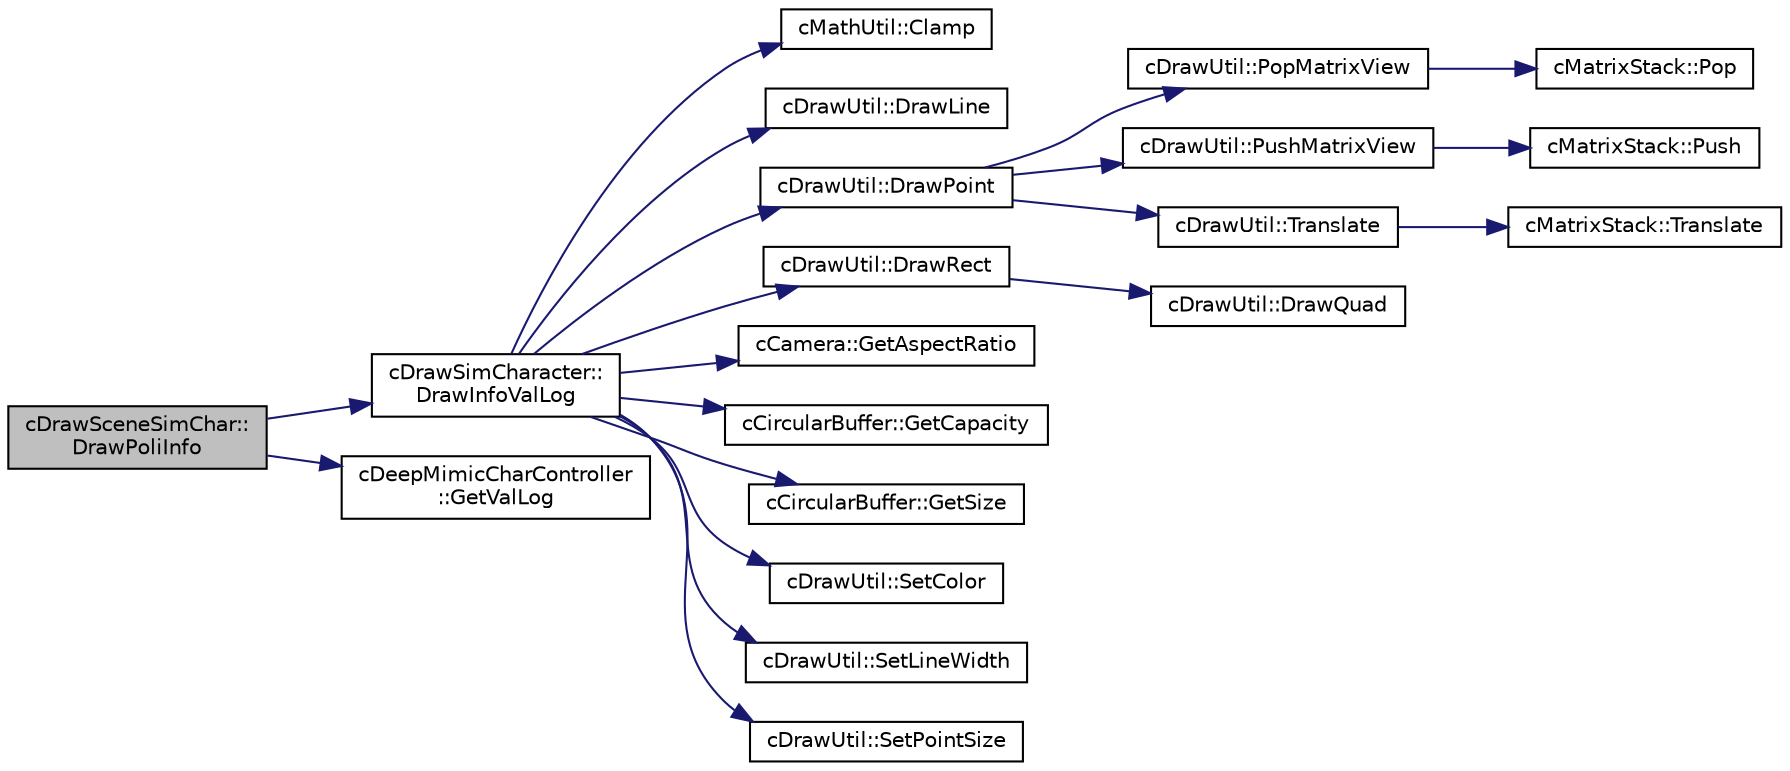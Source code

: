 digraph "cDrawSceneSimChar::DrawPoliInfo"
{
 // LATEX_PDF_SIZE
  edge [fontname="Helvetica",fontsize="10",labelfontname="Helvetica",labelfontsize="10"];
  node [fontname="Helvetica",fontsize="10",shape=record];
  rankdir="LR";
  Node1 [label="cDrawSceneSimChar::\lDrawPoliInfo",height=0.2,width=0.4,color="black", fillcolor="grey75", style="filled", fontcolor="black",tooltip=" "];
  Node1 -> Node2 [color="midnightblue",fontsize="10",style="solid",fontname="Helvetica"];
  Node2 [label="cDrawSimCharacter::\lDrawInfoValLog",height=0.2,width=0.4,color="black", fillcolor="white", style="filled",URL="$classc_draw_sim_character.html#afb14d9b29692ae8672794c4e9522349a",tooltip=" "];
  Node2 -> Node3 [color="midnightblue",fontsize="10",style="solid",fontname="Helvetica"];
  Node3 [label="cMathUtil::Clamp",height=0.2,width=0.4,color="black", fillcolor="white", style="filled",URL="$classc_math_util.html#ac7702e2a05013616d11f03619d9b4f1e",tooltip=" "];
  Node2 -> Node4 [color="midnightblue",fontsize="10",style="solid",fontname="Helvetica"];
  Node4 [label="cDrawUtil::DrawLine",height=0.2,width=0.4,color="black", fillcolor="white", style="filled",URL="$classc_draw_util.html#a3e0e6d5260b7fb9aa090d673bc2d1f0c",tooltip=" "];
  Node2 -> Node5 [color="midnightblue",fontsize="10",style="solid",fontname="Helvetica"];
  Node5 [label="cDrawUtil::DrawPoint",height=0.2,width=0.4,color="black", fillcolor="white", style="filled",URL="$classc_draw_util.html#af25b21299d50f64378c0a7ea5387b178",tooltip=" "];
  Node5 -> Node6 [color="midnightblue",fontsize="10",style="solid",fontname="Helvetica"];
  Node6 [label="cDrawUtil::PopMatrixView",height=0.2,width=0.4,color="black", fillcolor="white", style="filled",URL="$classc_draw_util.html#a8bec79da8550795d4b4966a94af7cf51",tooltip=" "];
  Node6 -> Node7 [color="midnightblue",fontsize="10",style="solid",fontname="Helvetica"];
  Node7 [label="cMatrixStack::Pop",height=0.2,width=0.4,color="black", fillcolor="white", style="filled",URL="$classc_matrix_stack.html#a6be215a8d6dc7f91c8e9577a8b550bfc",tooltip=" "];
  Node5 -> Node8 [color="midnightblue",fontsize="10",style="solid",fontname="Helvetica"];
  Node8 [label="cDrawUtil::PushMatrixView",height=0.2,width=0.4,color="black", fillcolor="white", style="filled",URL="$classc_draw_util.html#a166a3c9df5df3cb262d090cb2aaba33b",tooltip=" "];
  Node8 -> Node9 [color="midnightblue",fontsize="10",style="solid",fontname="Helvetica"];
  Node9 [label="cMatrixStack::Push",height=0.2,width=0.4,color="black", fillcolor="white", style="filled",URL="$classc_matrix_stack.html#aac0bfd176fd31cabb3e74a0a12b5a5d9",tooltip=" "];
  Node5 -> Node10 [color="midnightblue",fontsize="10",style="solid",fontname="Helvetica"];
  Node10 [label="cDrawUtil::Translate",height=0.2,width=0.4,color="black", fillcolor="white", style="filled",URL="$classc_draw_util.html#a1904a7034bb0ec43afdab4642d36e543",tooltip=" "];
  Node10 -> Node11 [color="midnightblue",fontsize="10",style="solid",fontname="Helvetica"];
  Node11 [label="cMatrixStack::Translate",height=0.2,width=0.4,color="black", fillcolor="white", style="filled",URL="$classc_matrix_stack.html#a9ab74621b7112ebf367e7c6feafff233",tooltip=" "];
  Node2 -> Node12 [color="midnightblue",fontsize="10",style="solid",fontname="Helvetica"];
  Node12 [label="cDrawUtil::DrawRect",height=0.2,width=0.4,color="black", fillcolor="white", style="filled",URL="$classc_draw_util.html#a67c1005f7bd6edeee048fddbbe85307b",tooltip=" "];
  Node12 -> Node13 [color="midnightblue",fontsize="10",style="solid",fontname="Helvetica"];
  Node13 [label="cDrawUtil::DrawQuad",height=0.2,width=0.4,color="black", fillcolor="white", style="filled",URL="$classc_draw_util.html#a587df84fa22af009a224a64afc79fc93",tooltip=" "];
  Node2 -> Node14 [color="midnightblue",fontsize="10",style="solid",fontname="Helvetica"];
  Node14 [label="cCamera::GetAspectRatio",height=0.2,width=0.4,color="black", fillcolor="white", style="filled",URL="$classc_camera.html#ad436987be3ed015fb4436b68a33c0f6c",tooltip=" "];
  Node2 -> Node15 [color="midnightblue",fontsize="10",style="solid",fontname="Helvetica"];
  Node15 [label="cCircularBuffer::GetCapacity",height=0.2,width=0.4,color="black", fillcolor="white", style="filled",URL="$classc_circular_buffer.html#aa3704ebf79a480a2163f2f6f3de46bd3",tooltip=" "];
  Node2 -> Node16 [color="midnightblue",fontsize="10",style="solid",fontname="Helvetica"];
  Node16 [label="cCircularBuffer::GetSize",height=0.2,width=0.4,color="black", fillcolor="white", style="filled",URL="$classc_circular_buffer.html#a45f5f77a77dcb1996fbfdbb3c2a4bf69",tooltip=" "];
  Node2 -> Node17 [color="midnightblue",fontsize="10",style="solid",fontname="Helvetica"];
  Node17 [label="cDrawUtil::SetColor",height=0.2,width=0.4,color="black", fillcolor="white", style="filled",URL="$classc_draw_util.html#a4b68878bee6cbfe53db7dc6bb9e16f70",tooltip=" "];
  Node2 -> Node18 [color="midnightblue",fontsize="10",style="solid",fontname="Helvetica"];
  Node18 [label="cDrawUtil::SetLineWidth",height=0.2,width=0.4,color="black", fillcolor="white", style="filled",URL="$classc_draw_util.html#ade38eab887ec0dfe4b8f407474cb79a5",tooltip=" "];
  Node2 -> Node19 [color="midnightblue",fontsize="10",style="solid",fontname="Helvetica"];
  Node19 [label="cDrawUtil::SetPointSize",height=0.2,width=0.4,color="black", fillcolor="white", style="filled",URL="$classc_draw_util.html#a0a439398f8022ac51e8b23de11b2ea75",tooltip=" "];
  Node1 -> Node20 [color="midnightblue",fontsize="10",style="solid",fontname="Helvetica"];
  Node20 [label="cDeepMimicCharController\l::GetValLog",height=0.2,width=0.4,color="black", fillcolor="white", style="filled",URL="$classc_deep_mimic_char_controller.html#abfb7474c6b3fb248ceeb541ee48c38bb",tooltip=" "];
}

